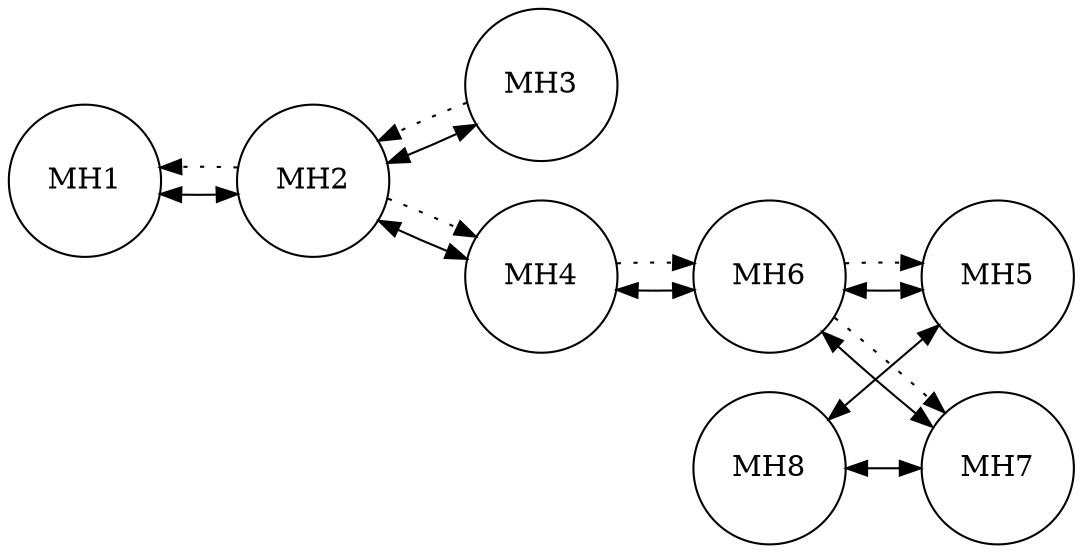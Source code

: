 graph dsdvOperation {
	rankdir=LR;
	{
		node[width=.3,height=.3,shape=circle]
		MH1[pos="1,1"]
		MH2[pos="2,2"]
		MH3[pos="1,3"]
		MH4[pos="3,3"]
		MH5[pos="5,3"]
		MH6[pos="4,2"]
		MH7[pos="5,1"]
		MH8[pos="6,2"]
	}
	edge[len=3]
	MH1 -- MH2 [dir=both]
	MH2 -- MH3 [dir=both]
	MH2 -- MH4 [dir=both]
	MH4 -- MH6 [dir=both]
	MH6 -- MH5 [dir=both]
	MH6 -- MH7 [dir=both]
	MH8 -- MH5 [dir=both]
	MH8 -- MH7 [dir=both]

	edge[dir=forward,style=dotted]
	MH3 -- MH2
	MH2 -- MH1
	MH2 -- MH4
	MH4 -- MH6
	MH6 -- MH5
	MH6 -- MH7

}

